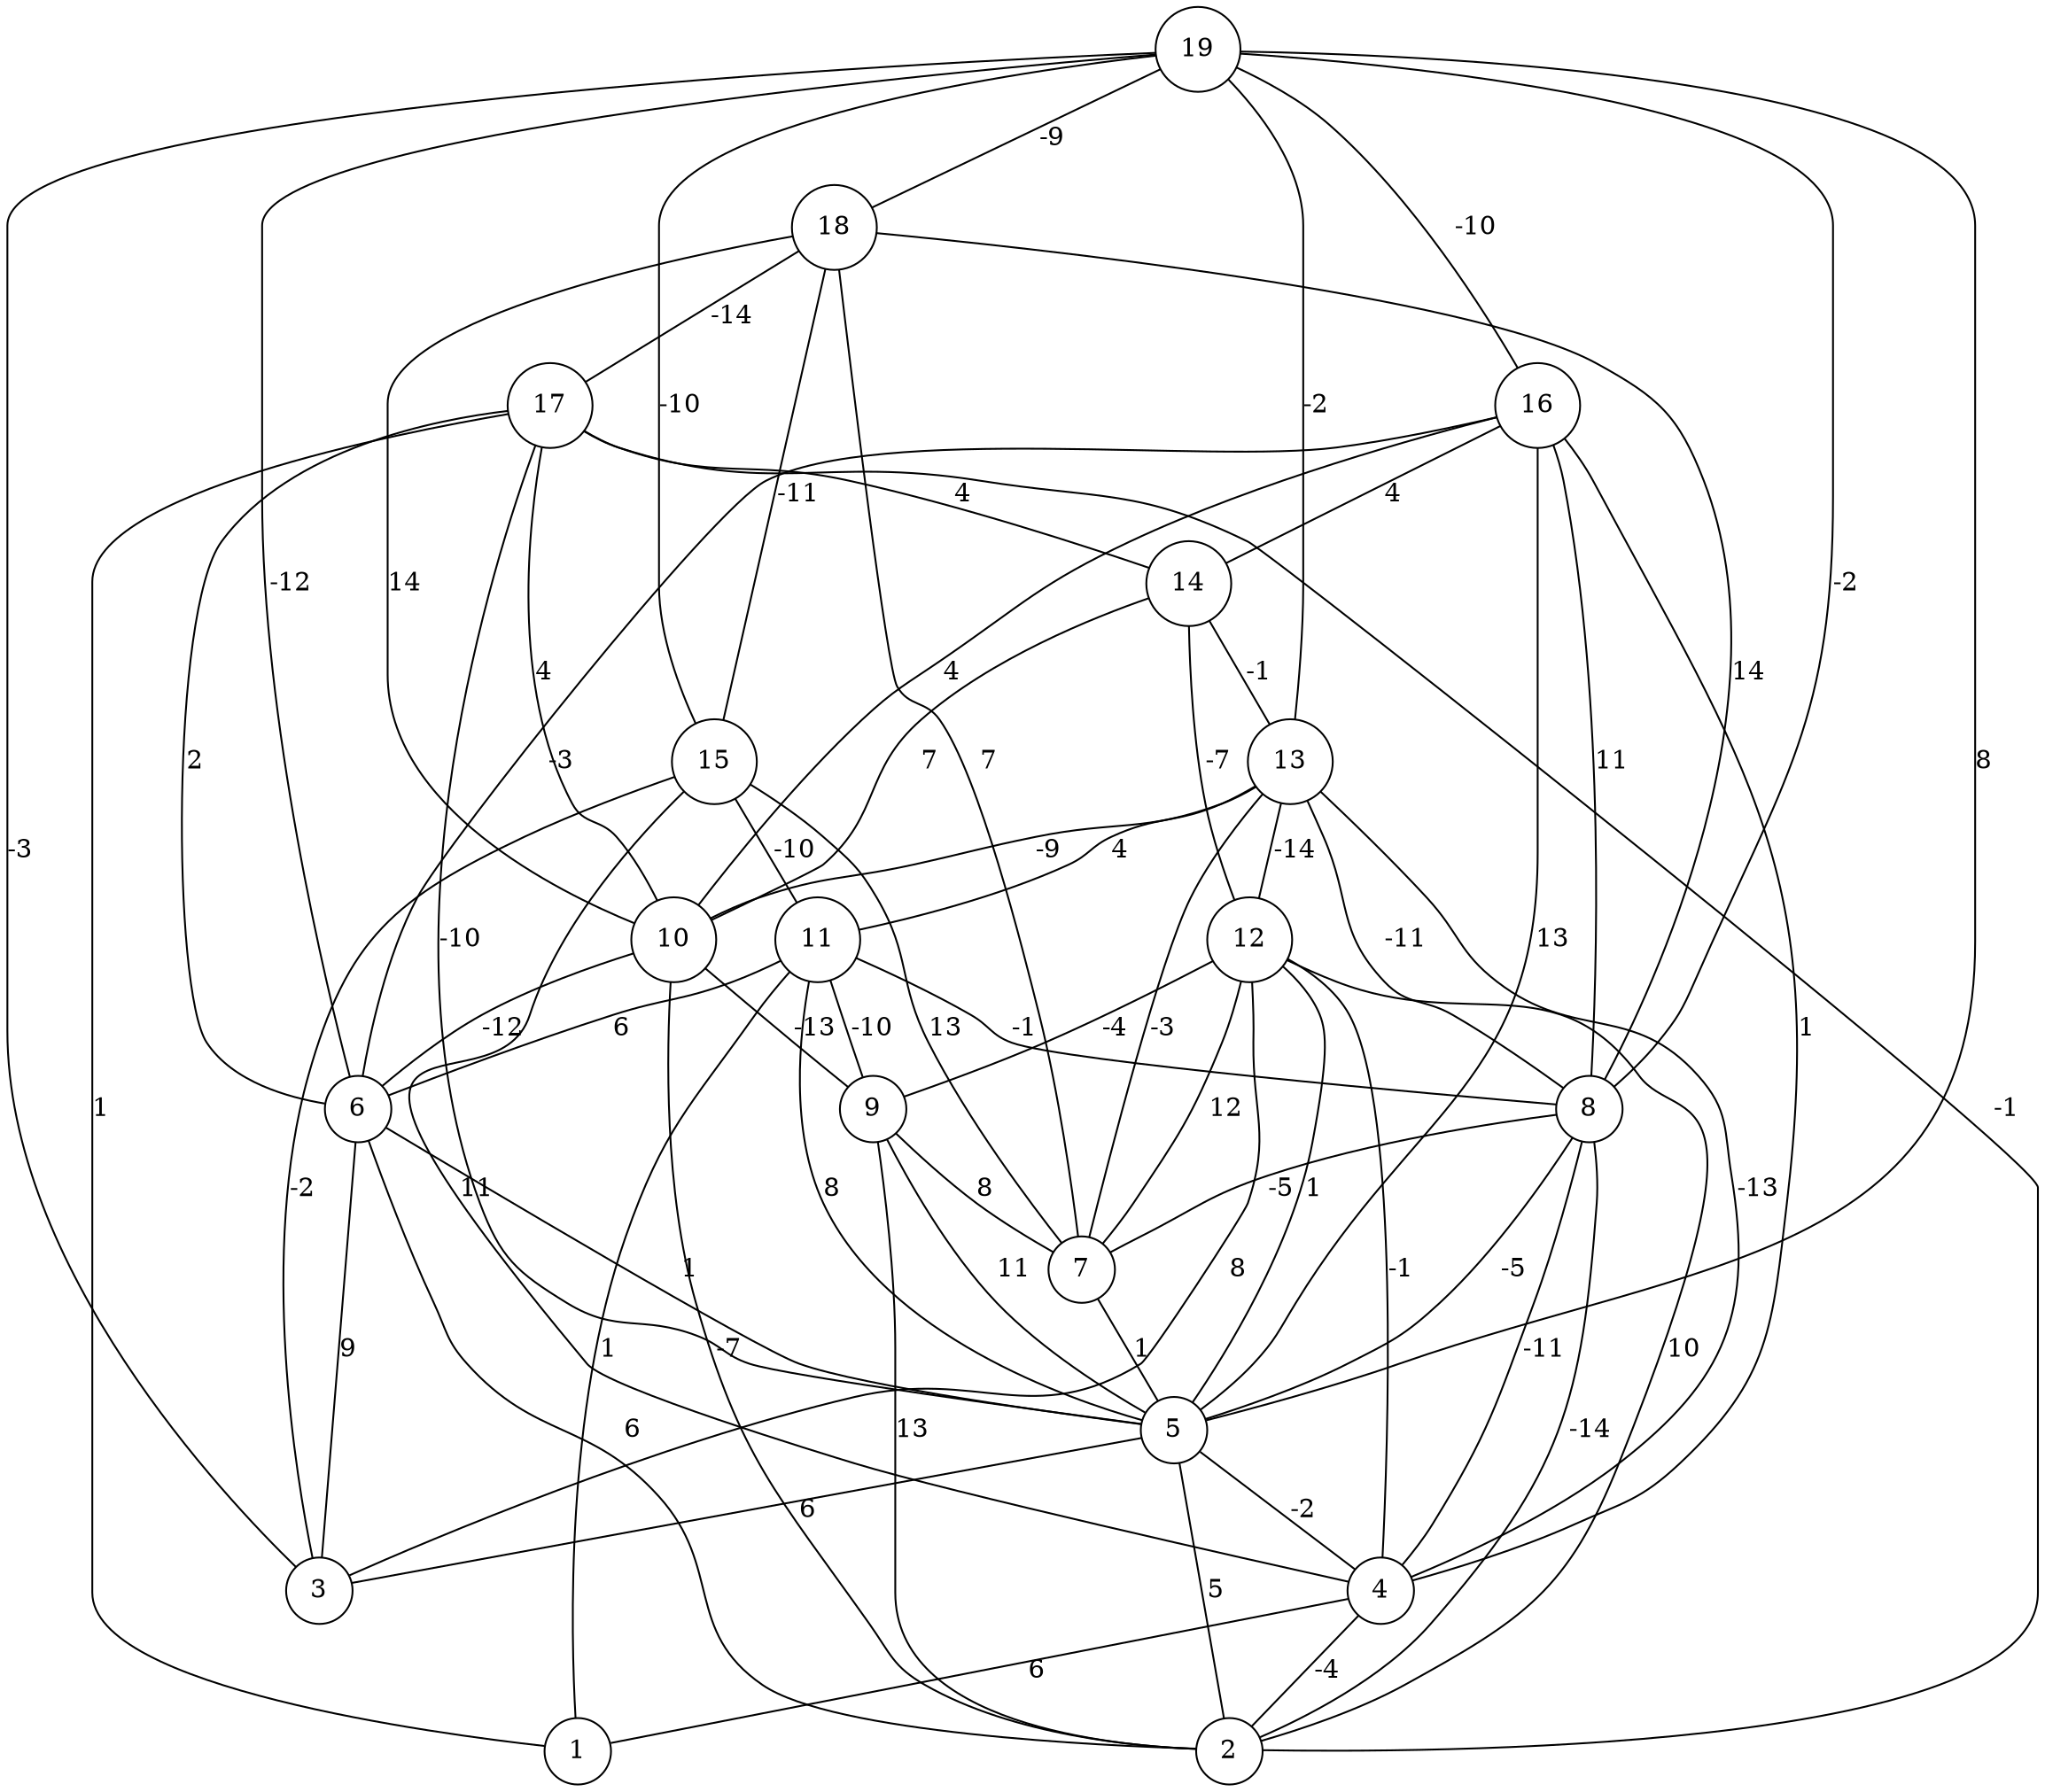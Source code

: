 graph { 
	 fontname="Helvetica,Arial,sans-serif" 
	 node [shape = circle]; 
	 19 -- 3 [label = "-3"];
	 19 -- 5 [label = "8"];
	 19 -- 6 [label = "-12"];
	 19 -- 8 [label = "-2"];
	 19 -- 13 [label = "-2"];
	 19 -- 15 [label = "-10"];
	 19 -- 16 [label = "-10"];
	 19 -- 18 [label = "-9"];
	 18 -- 7 [label = "7"];
	 18 -- 8 [label = "14"];
	 18 -- 10 [label = "14"];
	 18 -- 15 [label = "-11"];
	 18 -- 17 [label = "-14"];
	 17 -- 1 [label = "1"];
	 17 -- 2 [label = "-1"];
	 17 -- 5 [label = "-10"];
	 17 -- 6 [label = "2"];
	 17 -- 10 [label = "4"];
	 17 -- 14 [label = "4"];
	 16 -- 4 [label = "1"];
	 16 -- 5 [label = "13"];
	 16 -- 6 [label = "-3"];
	 16 -- 8 [label = "11"];
	 16 -- 10 [label = "4"];
	 16 -- 14 [label = "4"];
	 15 -- 3 [label = "-2"];
	 15 -- 4 [label = "11"];
	 15 -- 7 [label = "13"];
	 15 -- 11 [label = "-10"];
	 14 -- 10 [label = "7"];
	 14 -- 12 [label = "-7"];
	 14 -- 13 [label = "-1"];
	 13 -- 4 [label = "-13"];
	 13 -- 7 [label = "-3"];
	 13 -- 8 [label = "-11"];
	 13 -- 10 [label = "-9"];
	 13 -- 11 [label = "4"];
	 13 -- 12 [label = "-14"];
	 12 -- 2 [label = "10"];
	 12 -- 3 [label = "8"];
	 12 -- 4 [label = "-1"];
	 12 -- 5 [label = "1"];
	 12 -- 7 [label = "12"];
	 12 -- 9 [label = "-4"];
	 11 -- 1 [label = "1"];
	 11 -- 5 [label = "8"];
	 11 -- 6 [label = "6"];
	 11 -- 8 [label = "-1"];
	 11 -- 9 [label = "-10"];
	 10 -- 2 [label = "-7"];
	 10 -- 6 [label = "-12"];
	 10 -- 9 [label = "-13"];
	 9 -- 2 [label = "13"];
	 9 -- 5 [label = "11"];
	 9 -- 7 [label = "8"];
	 8 -- 2 [label = "-14"];
	 8 -- 4 [label = "-11"];
	 8 -- 5 [label = "-5"];
	 8 -- 7 [label = "-5"];
	 7 -- 5 [label = "1"];
	 6 -- 2 [label = "6"];
	 6 -- 3 [label = "9"];
	 6 -- 5 [label = "1"];
	 5 -- 2 [label = "5"];
	 5 -- 3 [label = "6"];
	 5 -- 4 [label = "-2"];
	 4 -- 1 [label = "6"];
	 4 -- 2 [label = "-4"];
	 1;
	 2;
	 3;
	 4;
	 5;
	 6;
	 7;
	 8;
	 9;
	 10;
	 11;
	 12;
	 13;
	 14;
	 15;
	 16;
	 17;
	 18;
	 19;
}
